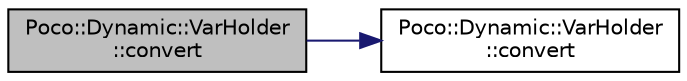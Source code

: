 digraph "Poco::Dynamic::VarHolder::convert"
{
 // LATEX_PDF_SIZE
  edge [fontname="Helvetica",fontsize="10",labelfontname="Helvetica",labelfontsize="10"];
  node [fontname="Helvetica",fontsize="10",shape=record];
  rankdir="LR";
  Node1 [label="Poco::Dynamic::VarHolder\l::convert",height=0.2,width=0.4,color="black", fillcolor="grey75", style="filled", fontcolor="black",tooltip="Calls convert(Int32)."];
  Node1 -> Node2 [color="midnightblue",fontsize="10",style="solid",fontname="Helvetica"];
  Node2 [label="Poco::Dynamic::VarHolder\l::convert",height=0.2,width=0.4,color="black", fillcolor="white", style="filled",URL="$classPoco_1_1Dynamic_1_1VarHolder.html#aff77778b8b597d2b003b059093a0457e",tooltip=" "];
}
